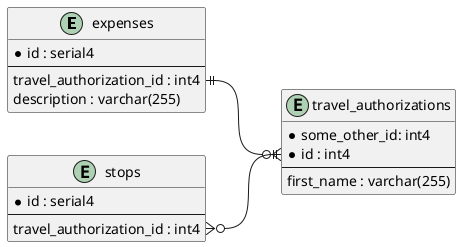 @startuml temp

left to right direction

entity "expenses" {
  * id : serial4
  --
  travel_authorization_id : int4
  description : varchar(255)
}

entity "travel_authorizations" {
  * some_other_id: int4
  * id : int4
  --
  first_name : varchar(255)
}

entity "stops" {
  * id : serial4
  --
  travel_authorization_id : int4
}

expenses::travel_authorization_id ||--o{ travel_authorizations::id
stops::travel_authorization_id }o--|| travel_authorizations::id

@enduml
